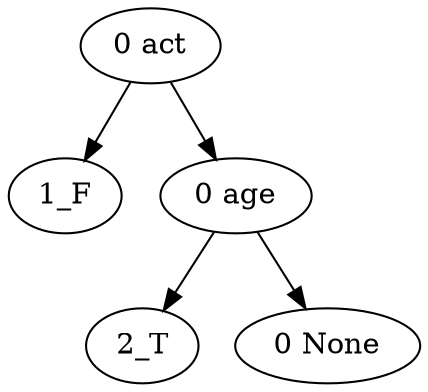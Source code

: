 strict digraph "" {
	"0 act" -> "1_F";
	"0 act" -> "0 age";
	"0 age" -> "2_T";
	"0 age" -> "0 None";
}
